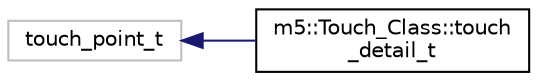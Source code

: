 digraph "Graphical Class Hierarchy"
{
 // LATEX_PDF_SIZE
  edge [fontname="Helvetica",fontsize="10",labelfontname="Helvetica",labelfontsize="10"];
  node [fontname="Helvetica",fontsize="10",shape=record];
  rankdir="LR";
  Node2 [label="touch_point_t",height=0.2,width=0.4,color="grey75", fillcolor="white", style="filled",tooltip=" "];
  Node2 -> Node0 [dir="back",color="midnightblue",fontsize="10",style="solid",fontname="Helvetica"];
  Node0 [label="m5::Touch_Class::touch\l_detail_t",height=0.2,width=0.4,color="black", fillcolor="white", style="filled",URL="$structm5_1_1Touch__Class_1_1touch__detail__t.html",tooltip=" "];
}
